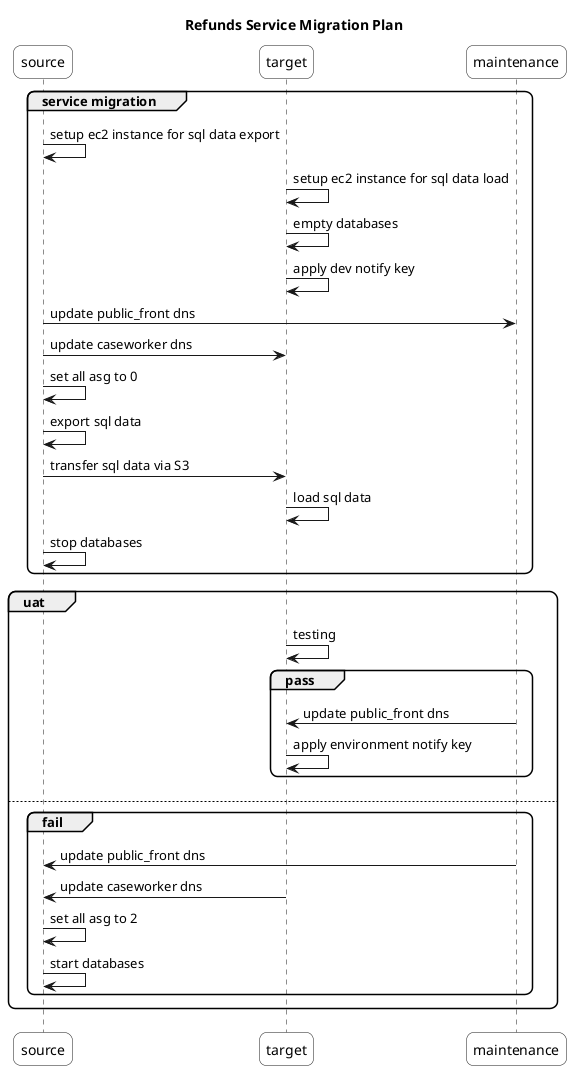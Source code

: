 @startuml
!pragma teoz true
skinparam RoundCorner 15
skinparam ParticipantBackgroundColor white

title Refunds Service Migration Plan
group service migration

  source -> source : setup ec2 instance for sql data export
  target -> target : setup ec2 instance for sql data load
  target -> target : empty databases
  target -> target : apply dev notify key
	source -> maintenance : update public_front dns
  source -> target : update caseworker dns
  source -> source : set all asg to 0
  source -> source : export sql data
  source -> target : transfer sql data via S3
  target -> target : load sql data
  source -> source : stop databases
end
group uat
  target -> target : testing
  group pass
    maintenance -> target : update public_front dns
    target -> target : apply environment notify key
	end
else
  group fail
    maintenance -> source : update public_front dns
    target -> source : update caseworker dns
    source -> source : set all asg to 2
    source -> source : start databases
  end
end

@enduml

